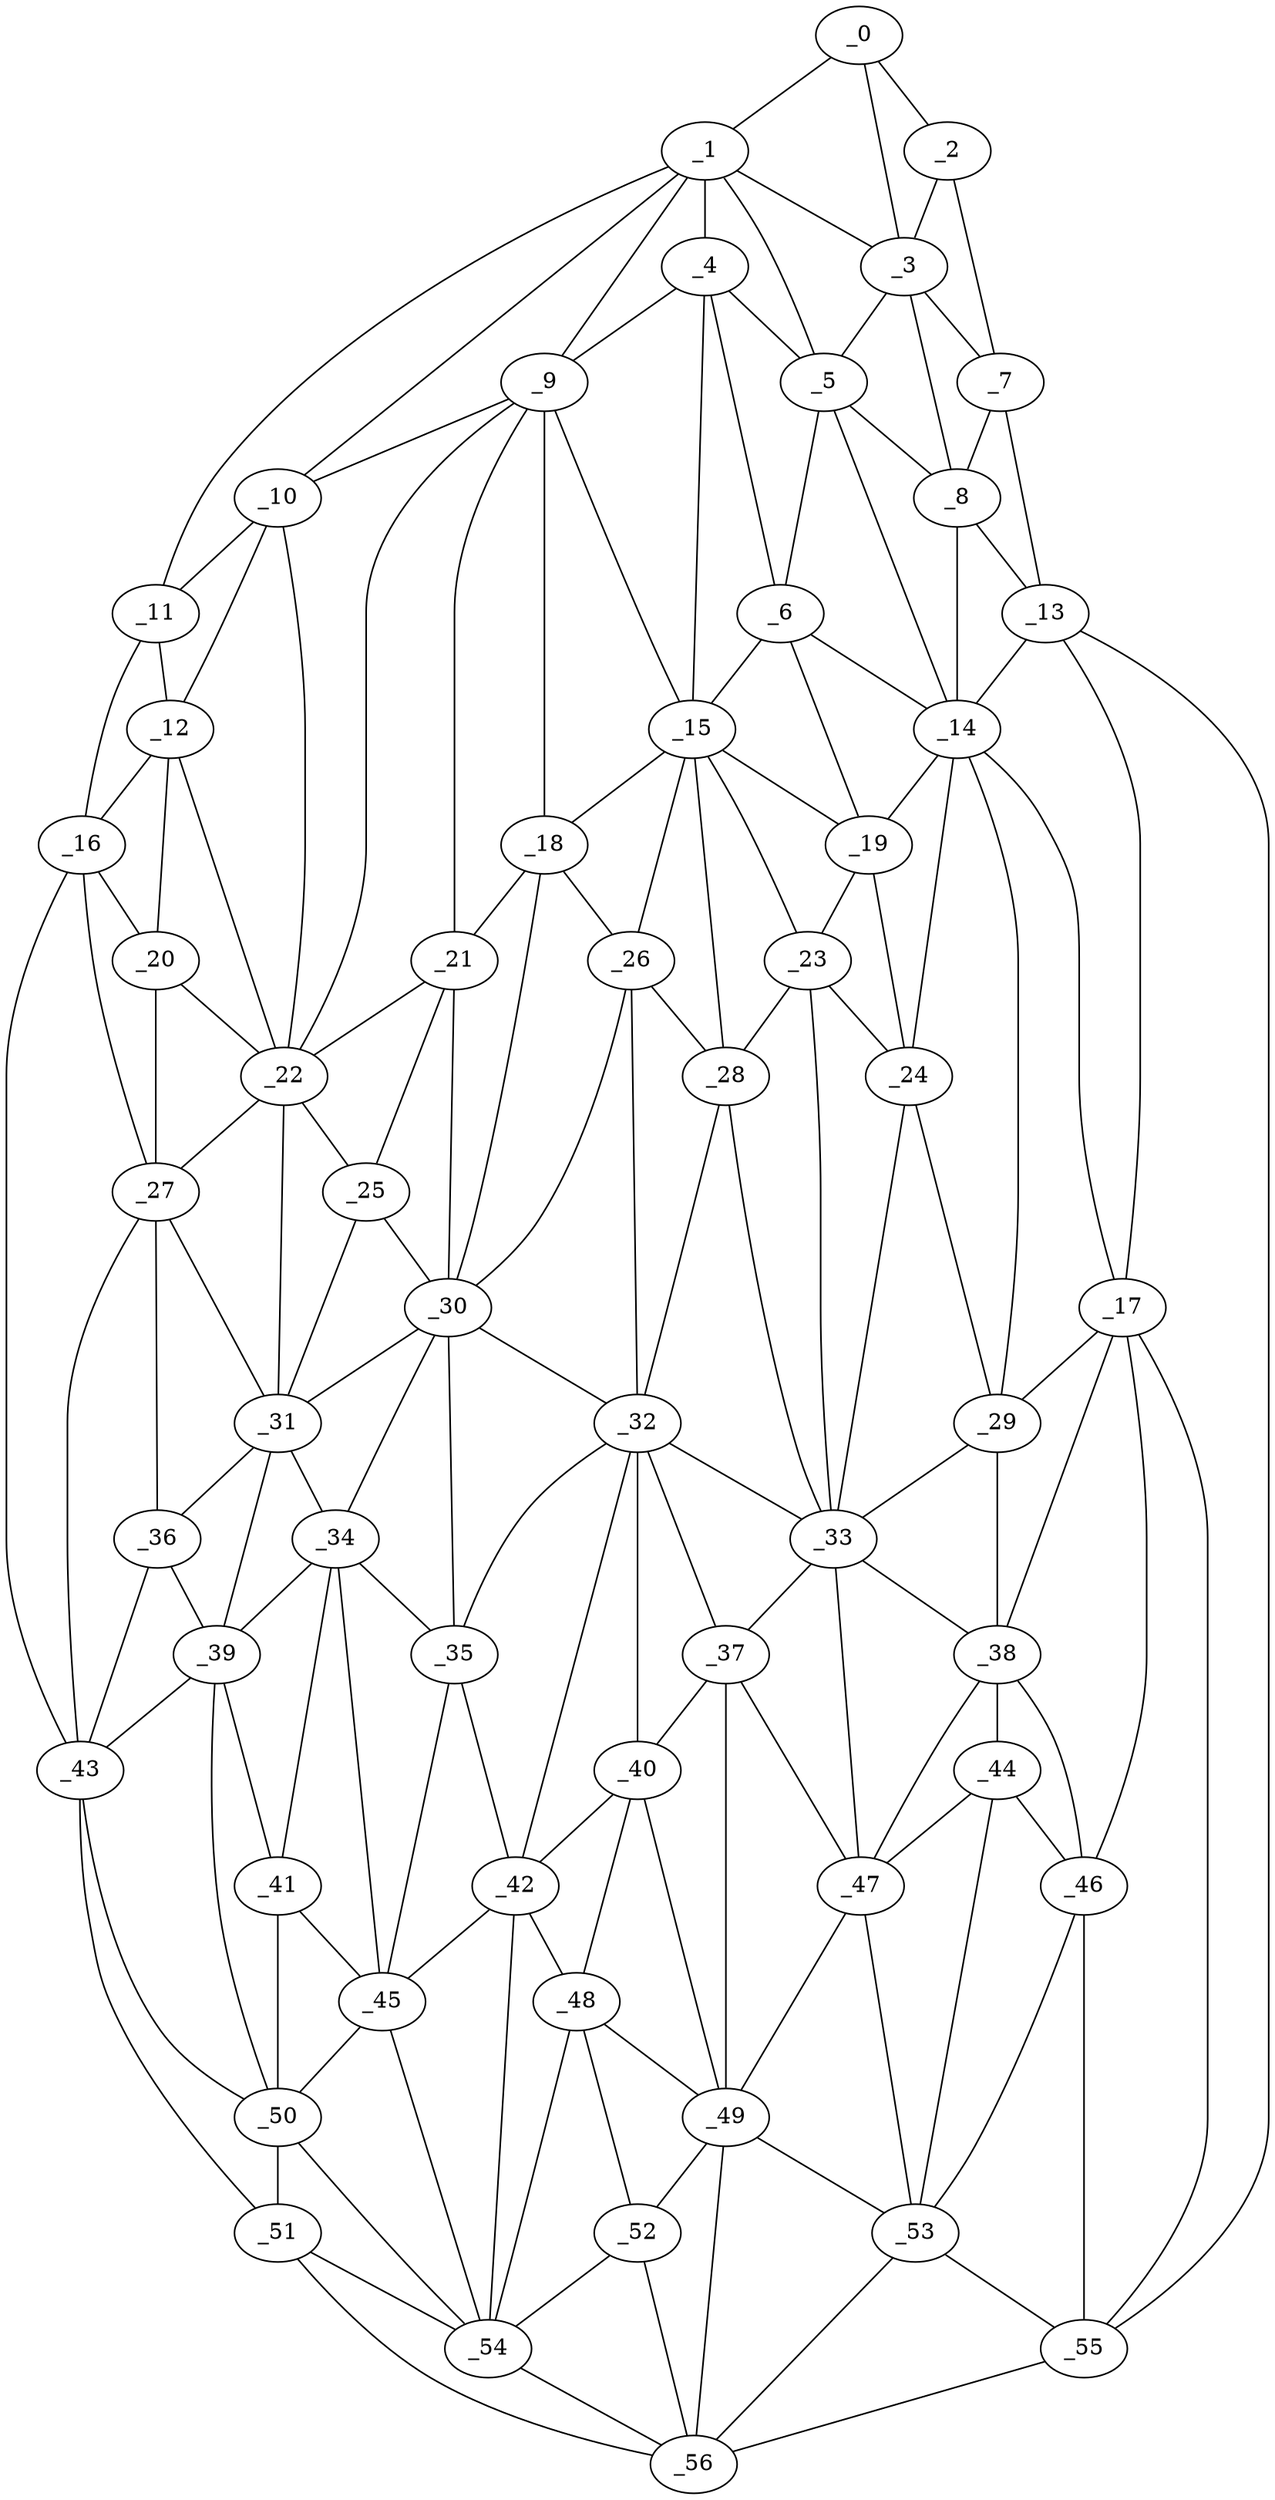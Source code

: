graph "obj81__330.gxl" {
	_0	 [x=1,
		y=30];
	_1	 [x=1,
		y=42];
	_0 -- _1	 [valence=1];
	_2	 [x=5,
		y=16];
	_0 -- _2	 [valence=1];
	_3	 [x=15,
		y=31];
	_0 -- _3	 [valence=2];
	_1 -- _3	 [valence=2];
	_4	 [x=17,
		y=54];
	_1 -- _4	 [valence=1];
	_5	 [x=23,
		y=43];
	_1 -- _5	 [valence=1];
	_9	 [x=32,
		y=105];
	_1 -- _9	 [valence=2];
	_10	 [x=33,
		y=111];
	_1 -- _10	 [valence=2];
	_11	 [x=37,
		y=123];
	_1 -- _11	 [valence=1];
	_2 -- _3	 [valence=1];
	_7	 [x=27,
		y=3];
	_2 -- _7	 [valence=1];
	_3 -- _5	 [valence=2];
	_3 -- _7	 [valence=2];
	_8	 [x=27,
		y=32];
	_3 -- _8	 [valence=1];
	_4 -- _5	 [valence=2];
	_6	 [x=25,
		y=52];
	_4 -- _6	 [valence=1];
	_4 -- _9	 [valence=1];
	_15	 [x=46,
		y=69];
	_4 -- _15	 [valence=2];
	_5 -- _6	 [valence=2];
	_5 -- _8	 [valence=2];
	_14	 [x=46,
		y=36];
	_5 -- _14	 [valence=1];
	_6 -- _14	 [valence=2];
	_6 -- _15	 [valence=2];
	_19	 [x=53,
		y=49];
	_6 -- _19	 [valence=2];
	_7 -- _8	 [valence=2];
	_13	 [x=44,
		y=2];
	_7 -- _13	 [valence=1];
	_8 -- _13	 [valence=2];
	_8 -- _14	 [valence=2];
	_9 -- _10	 [valence=1];
	_9 -- _15	 [valence=2];
	_18	 [x=52,
		y=80];
	_9 -- _18	 [valence=2];
	_21	 [x=56,
		y=97];
	_9 -- _21	 [valence=2];
	_22	 [x=57,
		y=107];
	_9 -- _22	 [valence=1];
	_10 -- _11	 [valence=2];
	_12	 [x=38,
		y=117];
	_10 -- _12	 [valence=2];
	_10 -- _22	 [valence=2];
	_11 -- _12	 [valence=2];
	_16	 [x=47,
		y=122];
	_11 -- _16	 [valence=1];
	_12 -- _16	 [valence=1];
	_20	 [x=53,
		y=118];
	_12 -- _20	 [valence=1];
	_12 -- _22	 [valence=1];
	_13 -- _14	 [valence=1];
	_17	 [x=52,
		y=5];
	_13 -- _17	 [valence=2];
	_55	 [x=103,
		y=15];
	_13 -- _55	 [valence=1];
	_14 -- _17	 [valence=2];
	_14 -- _19	 [valence=1];
	_24	 [x=60,
		y=46];
	_14 -- _24	 [valence=2];
	_29	 [x=65,
		y=36];
	_14 -- _29	 [valence=1];
	_15 -- _18	 [valence=2];
	_15 -- _19	 [valence=2];
	_23	 [x=58,
		y=56];
	_15 -- _23	 [valence=1];
	_26	 [x=61,
		y=78];
	_15 -- _26	 [valence=1];
	_28	 [x=63,
		y=65];
	_15 -- _28	 [valence=2];
	_16 -- _20	 [valence=2];
	_27	 [x=62,
		y=119];
	_16 -- _27	 [valence=2];
	_43	 [x=89,
		y=115];
	_16 -- _43	 [valence=1];
	_17 -- _29	 [valence=2];
	_38	 [x=83,
		y=30];
	_17 -- _38	 [valence=1];
	_46	 [x=91,
		y=19];
	_17 -- _46	 [valence=1];
	_17 -- _55	 [valence=2];
	_18 -- _21	 [valence=2];
	_18 -- _26	 [valence=2];
	_30	 [x=65,
		y=81];
	_18 -- _30	 [valence=1];
	_19 -- _23	 [valence=2];
	_19 -- _24	 [valence=2];
	_20 -- _22	 [valence=2];
	_20 -- _27	 [valence=1];
	_21 -- _22	 [valence=2];
	_25	 [x=60,
		y=100];
	_21 -- _25	 [valence=1];
	_21 -- _30	 [valence=2];
	_22 -- _25	 [valence=2];
	_22 -- _27	 [valence=1];
	_31	 [x=71,
		y=99];
	_22 -- _31	 [valence=1];
	_23 -- _24	 [valence=2];
	_23 -- _28	 [valence=2];
	_33	 [x=75,
		y=48];
	_23 -- _33	 [valence=2];
	_24 -- _29	 [valence=1];
	_24 -- _33	 [valence=2];
	_25 -- _30	 [valence=1];
	_25 -- _31	 [valence=2];
	_26 -- _28	 [valence=1];
	_26 -- _30	 [valence=1];
	_32	 [x=72,
		y=67];
	_26 -- _32	 [valence=2];
	_27 -- _31	 [valence=2];
	_36	 [x=80,
		y=113];
	_27 -- _36	 [valence=2];
	_27 -- _43	 [valence=2];
	_28 -- _32	 [valence=2];
	_28 -- _33	 [valence=2];
	_29 -- _33	 [valence=2];
	_29 -- _38	 [valence=1];
	_30 -- _31	 [valence=1];
	_30 -- _32	 [valence=2];
	_34	 [x=78,
		y=82];
	_30 -- _34	 [valence=2];
	_35	 [x=79,
		y=77];
	_30 -- _35	 [valence=2];
	_31 -- _34	 [valence=2];
	_31 -- _36	 [valence=1];
	_39	 [x=83,
		y=100];
	_31 -- _39	 [valence=2];
	_32 -- _33	 [valence=1];
	_32 -- _35	 [valence=2];
	_37	 [x=82,
		y=54];
	_32 -- _37	 [valence=1];
	_40	 [x=85,
		y=58];
	_32 -- _40	 [valence=2];
	_42	 [x=89,
		y=72];
	_32 -- _42	 [valence=2];
	_33 -- _37	 [valence=2];
	_33 -- _38	 [valence=2];
	_47	 [x=91,
		y=39];
	_33 -- _47	 [valence=1];
	_34 -- _35	 [valence=2];
	_34 -- _39	 [valence=2];
	_41	 [x=87,
		y=88];
	_34 -- _41	 [valence=2];
	_45	 [x=90,
		y=80];
	_34 -- _45	 [valence=2];
	_35 -- _42	 [valence=2];
	_35 -- _45	 [valence=1];
	_36 -- _39	 [valence=2];
	_36 -- _43	 [valence=1];
	_37 -- _40	 [valence=2];
	_37 -- _47	 [valence=2];
	_49	 [x=95,
		y=49];
	_37 -- _49	 [valence=2];
	_44	 [x=90,
		y=33];
	_38 -- _44	 [valence=1];
	_38 -- _46	 [valence=1];
	_38 -- _47	 [valence=2];
	_39 -- _41	 [valence=2];
	_39 -- _43	 [valence=2];
	_50	 [x=97,
		y=100];
	_39 -- _50	 [valence=2];
	_40 -- _42	 [valence=2];
	_48	 [x=91,
		y=65];
	_40 -- _48	 [valence=1];
	_40 -- _49	 [valence=2];
	_41 -- _45	 [valence=2];
	_41 -- _50	 [valence=2];
	_42 -- _45	 [valence=1];
	_42 -- _48	 [valence=2];
	_54	 [x=102,
		y=74];
	_42 -- _54	 [valence=1];
	_43 -- _50	 [valence=2];
	_51	 [x=97,
		y=112];
	_43 -- _51	 [valence=1];
	_44 -- _46	 [valence=2];
	_44 -- _47	 [valence=2];
	_53	 [x=102,
		y=23];
	_44 -- _53	 [valence=1];
	_45 -- _50	 [valence=2];
	_45 -- _54	 [valence=2];
	_46 -- _53	 [valence=1];
	_46 -- _55	 [valence=2];
	_47 -- _49	 [valence=2];
	_47 -- _53	 [valence=1];
	_48 -- _49	 [valence=1];
	_52	 [x=101,
		y=64];
	_48 -- _52	 [valence=2];
	_48 -- _54	 [valence=1];
	_49 -- _52	 [valence=2];
	_49 -- _53	 [valence=2];
	_56	 [x=126,
		y=26];
	_49 -- _56	 [valence=2];
	_50 -- _51	 [valence=1];
	_50 -- _54	 [valence=1];
	_51 -- _54	 [valence=2];
	_51 -- _56	 [valence=1];
	_52 -- _54	 [valence=2];
	_52 -- _56	 [valence=2];
	_53 -- _55	 [valence=2];
	_53 -- _56	 [valence=1];
	_54 -- _56	 [valence=2];
	_55 -- _56	 [valence=1];
}
